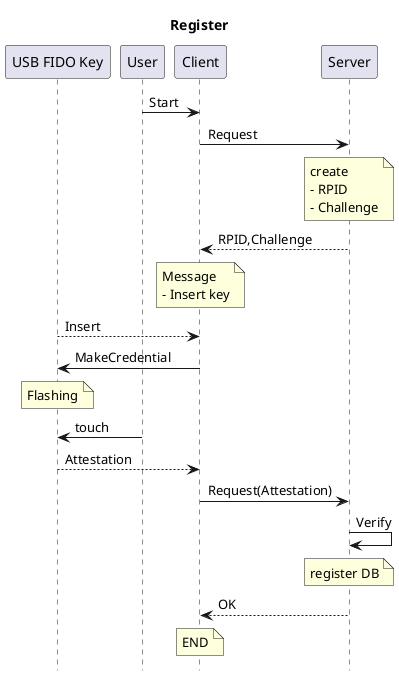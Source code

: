 @startuml
title Register 
hide footbox

participant "USB FIDO Key" as Key
participant "User" as User
participant "Client" as Client
participant "Server" as Server

User -> Client : Start
Client -> Server : Request
note over Server : create\n- RPID\n- Challenge
Client <-- Server : RPID,Challenge

note over Client : Message\n- Insert key
Key --> Client : Insert

Key <- Client : MakeCredential
note over Key : Flashing
Key <- User : touch
Key --> Client : Attestation

Client -> Server : Request(Attestation)
Server -> Server : Verify
note over Server : register DB
Client <-- Server : OK

note over Client : END

@enduml
